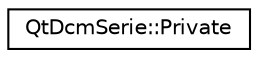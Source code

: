 digraph "Graphical Class Hierarchy"
{
  edge [fontname="Helvetica",fontsize="10",labelfontname="Helvetica",labelfontsize="10"];
  node [fontname="Helvetica",fontsize="10",shape=record];
  rankdir="LR";
  Node1 [label="QtDcmSerie::Private",height=0.2,width=0.4,color="black", fillcolor="white", style="filled",URL="$classQtDcmSerie_1_1Private.html"];
}
